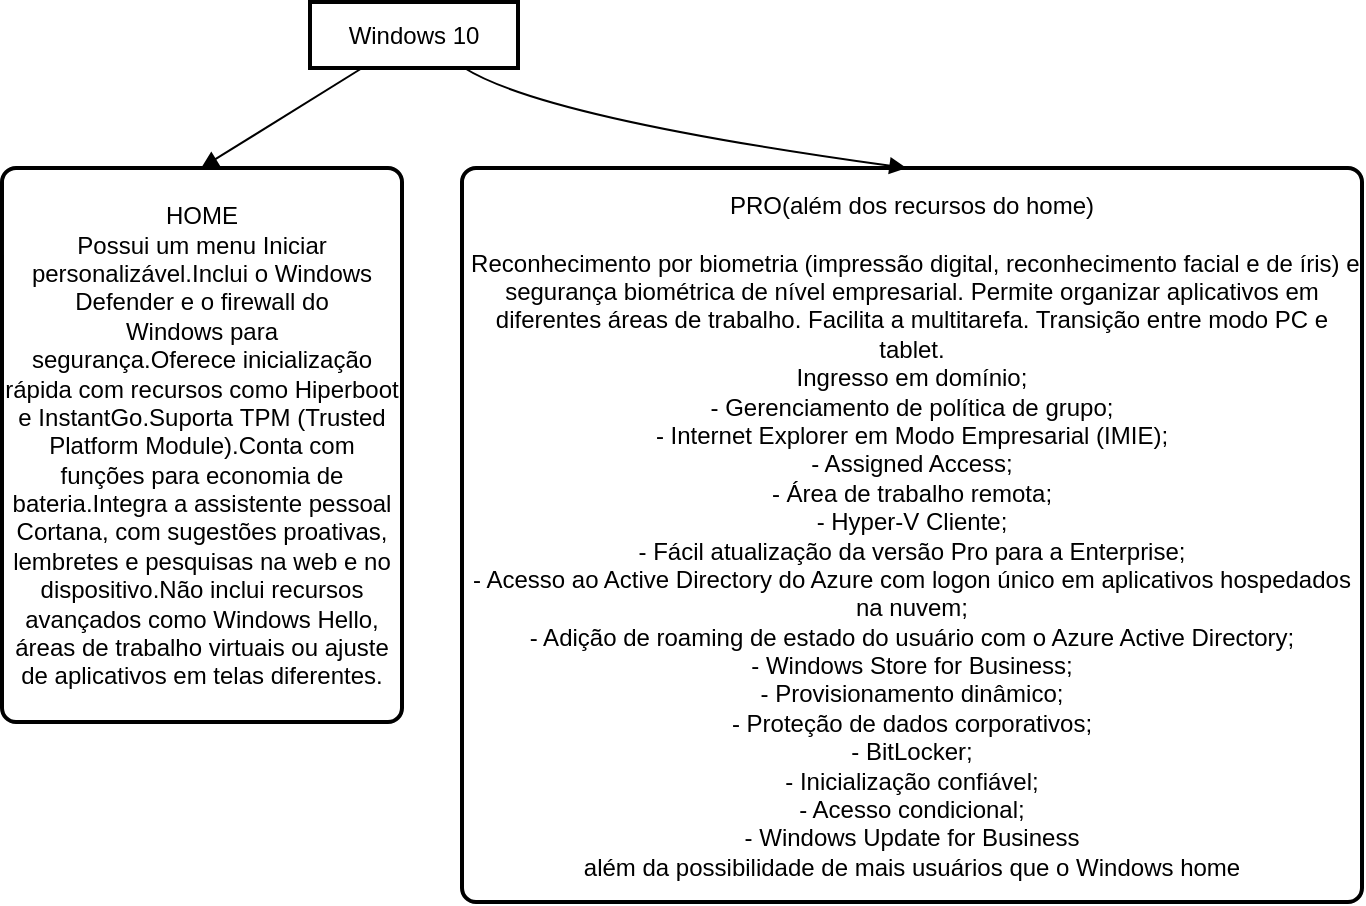 <mxfile version="24.0.7" type="device">
  <diagram name="Página-1" id="Oi_V1ZarJpdv3MoIeATM">
    <mxGraphModel dx="1877" dy="1734" grid="1" gridSize="10" guides="1" tooltips="1" connect="1" arrows="1" fold="1" page="1" pageScale="1" pageWidth="827" pageHeight="1169" math="0" shadow="0">
      <root>
        <mxCell id="0" />
        <mxCell id="1" parent="0" />
        <mxCell id="2" value="Windows 10" style="whiteSpace=wrap;strokeWidth=2;" parent="1" vertex="1">
          <mxGeometry x="54" width="104" height="33" as="geometry" />
        </mxCell>
        <mxCell id="3" value="HOME&#xa;Possui um menu Iniciar personalizável.Inclui o Windows Defender e o firewall do Windows para segurança.Oferece inicialização rápida com recursos como Hiperboot e InstantGo.Suporta TPM (Trusted Platform Module).Conta com funções para economia de bateria.Integra a assistente pessoal Cortana, com sugestões proativas, lembretes e pesquisas na web e no dispositivo.Não inclui recursos avançados como Windows Hello, áreas de trabalho virtuais ou ajuste de aplicativos em telas diferentes." style="rounded=1;absoluteArcSize=1;arcSize=14;whiteSpace=wrap;strokeWidth=2;" parent="1" vertex="1">
          <mxGeometry x="-100" y="83" width="200" height="277" as="geometry" />
        </mxCell>
        <mxCell id="4" value="PRO(além dos recursos do home)&#xa;&#xa; Reconhecimento por biometria (impressão digital, reconhecimento facial e de íris) e segurança biométrica de nível empresarial. Permite organizar aplicativos em diferentes áreas de trabalho. Facilita a multitarefa. Transição entre modo PC e tablet.&#xa;Ingresso em domínio;&#xa;- Gerenciamento de política de grupo;&#xa;- Internet Explorer em Modo Empresarial (IMIE);&#xa;- Assigned Access;&#xa;- Área de trabalho remota;&#xa;- Hyper-V Cliente;&#xa;- Fácil atualização da versão Pro para a Enterprise;&#xa;- Acesso ao Active Directory do Azure com logon único em aplicativos hospedados na nuvem;&#xa;- Adição de roaming de estado do usuário com o Azure Active Directory;&#xa;- Windows Store for Business;&#xa;- Provisionamento dinâmico;&#xa;- Proteção de dados corporativos;&#xa;- BitLocker;&#xa;- Inicialização confiável;&#xa;- Acesso condicional;&#xa;- Windows Update for Business&#xa;além da possibilidade de mais usuários que o Windows home" style="rounded=1;absoluteArcSize=1;arcSize=14;whiteSpace=wrap;strokeWidth=2;" parent="1" vertex="1">
          <mxGeometry x="130" y="83" width="450" height="367" as="geometry" />
        </mxCell>
        <mxCell id="5" value="" style="curved=1;startArrow=none;endArrow=block;exitX=0.245;exitY=1.012;entryX=0.498;entryY=0.012;" parent="1" source="2" target="3" edge="1">
          <mxGeometry relative="1" as="geometry">
            <Array as="points">
              <mxPoint x="40" y="58" />
            </Array>
          </mxGeometry>
        </mxCell>
        <mxCell id="6" value="" style="curved=1;startArrow=none;endArrow=block;exitX=0.748;exitY=1.012;entryX=0.494;entryY=0.012;" parent="1" source="2" target="4" edge="1">
          <mxGeometry relative="1" as="geometry">
            <Array as="points">
              <mxPoint x="171" y="58" />
            </Array>
          </mxGeometry>
        </mxCell>
      </root>
    </mxGraphModel>
  </diagram>
</mxfile>
